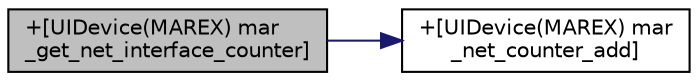 digraph "+[UIDevice(MAREX) mar_get_net_interface_counter]"
{
  edge [fontname="Helvetica",fontsize="10",labelfontname="Helvetica",labelfontsize="10"];
  node [fontname="Helvetica",fontsize="10",shape=record];
  rankdir="LR";
  Node0 [label="+[UIDevice(MAREX) mar\l_get_net_interface_counter]",height=0.2,width=0.4,color="black", fillcolor="grey75", style="filled", fontcolor="black"];
  Node0 -> Node1 [color="midnightblue",fontsize="10",style="solid"];
  Node1 [label="+[UIDevice(MAREX) mar\l_net_counter_add]",height=0.2,width=0.4,color="black", fillcolor="white", style="filled",URL="$category_u_i_device_07_m_a_r_e_x_08.html#aea1f85cddfeb5c77009673b1da0c8d2b"];
}
